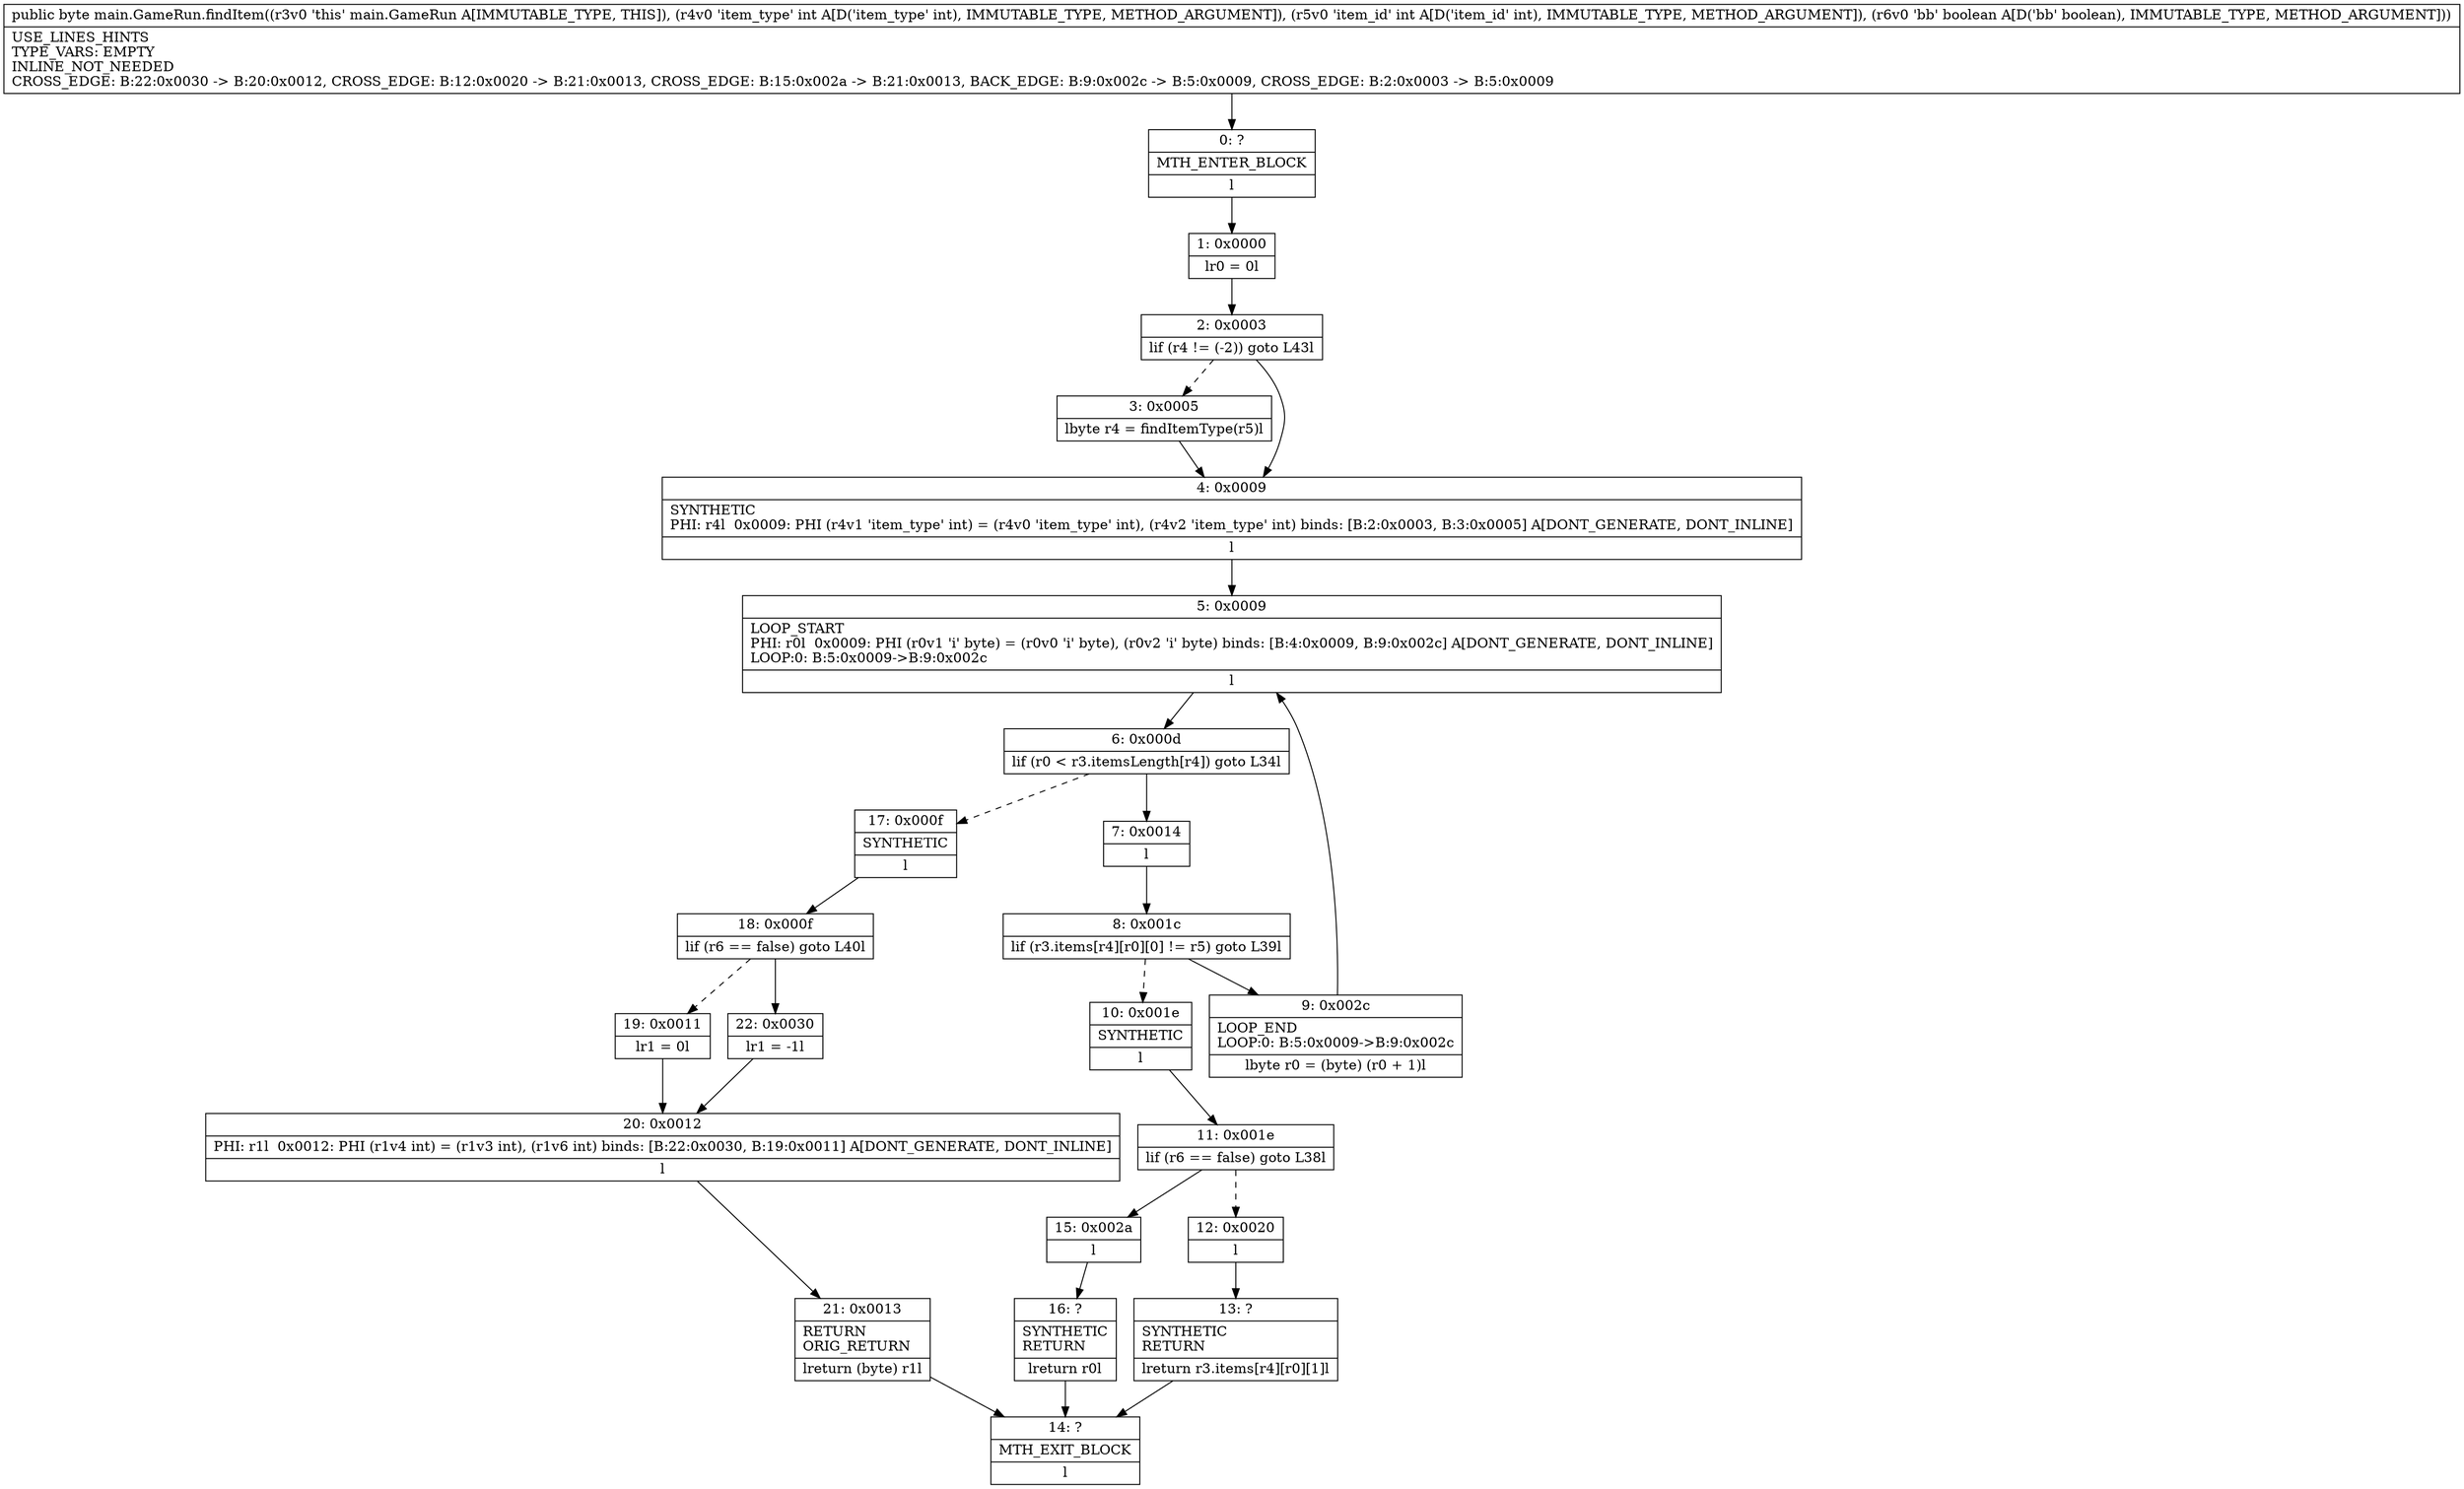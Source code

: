 digraph "CFG formain.GameRun.findItem(IIZ)B" {
Node_0 [shape=record,label="{0\:\ ?|MTH_ENTER_BLOCK\l|l}"];
Node_1 [shape=record,label="{1\:\ 0x0000|lr0 = 0l}"];
Node_2 [shape=record,label="{2\:\ 0x0003|lif (r4 != (\-2)) goto L43l}"];
Node_3 [shape=record,label="{3\:\ 0x0005|lbyte r4 = findItemType(r5)l}"];
Node_4 [shape=record,label="{4\:\ 0x0009|SYNTHETIC\lPHI: r4l  0x0009: PHI (r4v1 'item_type' int) = (r4v0 'item_type' int), (r4v2 'item_type' int) binds: [B:2:0x0003, B:3:0x0005] A[DONT_GENERATE, DONT_INLINE]\l|l}"];
Node_5 [shape=record,label="{5\:\ 0x0009|LOOP_START\lPHI: r0l  0x0009: PHI (r0v1 'i' byte) = (r0v0 'i' byte), (r0v2 'i' byte) binds: [B:4:0x0009, B:9:0x002c] A[DONT_GENERATE, DONT_INLINE]\lLOOP:0: B:5:0x0009\-\>B:9:0x002c\l|l}"];
Node_6 [shape=record,label="{6\:\ 0x000d|lif (r0 \< r3.itemsLength[r4]) goto L34l}"];
Node_7 [shape=record,label="{7\:\ 0x0014|l}"];
Node_8 [shape=record,label="{8\:\ 0x001c|lif (r3.items[r4][r0][0] != r5) goto L39l}"];
Node_9 [shape=record,label="{9\:\ 0x002c|LOOP_END\lLOOP:0: B:5:0x0009\-\>B:9:0x002c\l|lbyte r0 = (byte) (r0 + 1)l}"];
Node_10 [shape=record,label="{10\:\ 0x001e|SYNTHETIC\l|l}"];
Node_11 [shape=record,label="{11\:\ 0x001e|lif (r6 == false) goto L38l}"];
Node_12 [shape=record,label="{12\:\ 0x0020|l}"];
Node_13 [shape=record,label="{13\:\ ?|SYNTHETIC\lRETURN\l|lreturn r3.items[r4][r0][1]l}"];
Node_14 [shape=record,label="{14\:\ ?|MTH_EXIT_BLOCK\l|l}"];
Node_15 [shape=record,label="{15\:\ 0x002a|l}"];
Node_16 [shape=record,label="{16\:\ ?|SYNTHETIC\lRETURN\l|lreturn r0l}"];
Node_17 [shape=record,label="{17\:\ 0x000f|SYNTHETIC\l|l}"];
Node_18 [shape=record,label="{18\:\ 0x000f|lif (r6 == false) goto L40l}"];
Node_19 [shape=record,label="{19\:\ 0x0011|lr1 = 0l}"];
Node_20 [shape=record,label="{20\:\ 0x0012|PHI: r1l  0x0012: PHI (r1v4 int) = (r1v3 int), (r1v6 int) binds: [B:22:0x0030, B:19:0x0011] A[DONT_GENERATE, DONT_INLINE]\l|l}"];
Node_21 [shape=record,label="{21\:\ 0x0013|RETURN\lORIG_RETURN\l|lreturn (byte) r1l}"];
Node_22 [shape=record,label="{22\:\ 0x0030|lr1 = \-1l}"];
MethodNode[shape=record,label="{public byte main.GameRun.findItem((r3v0 'this' main.GameRun A[IMMUTABLE_TYPE, THIS]), (r4v0 'item_type' int A[D('item_type' int), IMMUTABLE_TYPE, METHOD_ARGUMENT]), (r5v0 'item_id' int A[D('item_id' int), IMMUTABLE_TYPE, METHOD_ARGUMENT]), (r6v0 'bb' boolean A[D('bb' boolean), IMMUTABLE_TYPE, METHOD_ARGUMENT]))  | USE_LINES_HINTS\lTYPE_VARS: EMPTY\lINLINE_NOT_NEEDED\lCROSS_EDGE: B:22:0x0030 \-\> B:20:0x0012, CROSS_EDGE: B:12:0x0020 \-\> B:21:0x0013, CROSS_EDGE: B:15:0x002a \-\> B:21:0x0013, BACK_EDGE: B:9:0x002c \-\> B:5:0x0009, CROSS_EDGE: B:2:0x0003 \-\> B:5:0x0009\l}"];
MethodNode -> Node_0;
Node_0 -> Node_1;
Node_1 -> Node_2;
Node_2 -> Node_3[style=dashed];
Node_2 -> Node_4;
Node_3 -> Node_4;
Node_4 -> Node_5;
Node_5 -> Node_6;
Node_6 -> Node_7;
Node_6 -> Node_17[style=dashed];
Node_7 -> Node_8;
Node_8 -> Node_9;
Node_8 -> Node_10[style=dashed];
Node_9 -> Node_5;
Node_10 -> Node_11;
Node_11 -> Node_12[style=dashed];
Node_11 -> Node_15;
Node_12 -> Node_13;
Node_13 -> Node_14;
Node_15 -> Node_16;
Node_16 -> Node_14;
Node_17 -> Node_18;
Node_18 -> Node_19[style=dashed];
Node_18 -> Node_22;
Node_19 -> Node_20;
Node_20 -> Node_21;
Node_21 -> Node_14;
Node_22 -> Node_20;
}

